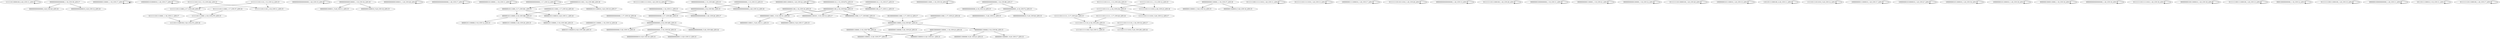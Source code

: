 digraph G {
    "1111110110000100_4-20_COV:11_LEN:16" -> "1111110110000100_4-20_COV:11_LEN:16";
    "00000000000000000_1-18_COV:39_LEN:17" -> "0000000000000000_4-20_COV:20_LEN:16";
    "00000000000000000_1-18_COV:39_LEN:17" -> "0000000000000010_4-20_COV:14_LEN:16";
    "000000000001100001_1-19_COV:17_LEN:18" -> "000000000001100001_1-19_COV:17_LEN:18";
    "1000000001010000010_1-20_COV:17_LEN:19" -> "1000000001010000010_1-20_COV:17_LEN:19";
    "01111111011110001_1-18_COV:11_LEN:17" -> "1111101111000100_5-20_COV:272_LEN:16";
    "0000000000000000000_1-20_COV:15_LEN:19" -> "0000000000000000000_1-20_COV:15_LEN:19";
    "000000000000100001_1-19_COV:34_LEN:18" -> "000000001000011_5-20_COV:11_LEN:15";
    "000000000000100001_1-19_COV:34_LEN:18" -> "000000001000010_5-20_COV:18_LEN:15";
    "00000000000001000011_1-20_COV:26_LEN:20" -> "00000000000001000011_1-20_COV:26_LEN:20";
    "0000000000000000000_1-20_COV:17_LEN:19" -> "0000000000000000000_1-20_COV:17_LEN:19";
    "0000000000101100001_1-19_COV:11_LEN:19" -> "0000000000101100001_1-19_COV:11_LEN:19";
    "0000000000000000_1-17_COV:12_LEN:16" -> "0000000000000000_1-17_COV:12_LEN:16";
    "000000010111000_3-17_COV:361_LEN:15" -> "000000101110000_4-18_COV:366_LEN:15";
    "000000010111000_3-17_COV:361_LEN:15" -> "0000001011100010_4-20_COV:11_LEN:16";
    "01111111100111111010_1-20_COV:14_LEN:20" -> "01111111100111111010_1-20_COV:14_LEN:20";
    "000000000000000_4-18_COV:495_LEN:15" -> "000000000000000_5-20_COV:15_LEN:15";
    "000000000000000_4-18_COV:495_LEN:15" -> "000000000000001_5-19_COV:30_LEN:15";
    "000000000000000_4-18_COV:495_LEN:15" -> "0000000000000000_5-20_COV:448_LEN:16";
    "00000000100011000010_1-20_COV:22_LEN:20" -> "00000000100011000010_1-20_COV:22_LEN:20";
    "0000000000011000_1-17_COV:23_LEN:16" -> "000000000110000_4-18_COV:927_LEN:15";
    "000000000000110001_1-19_COV:16_LEN:18" -> "000000000000110001_1-19_COV:16_LEN:18";
    "0000000000110001_3-19_COV:31_LEN:16" -> "000000001100011_5-20_COV:11_LEN:15";
    "0000000000110001_3-19_COV:31_LEN:16" -> "000000001100010_5-20_COV:17_LEN:15";
    "00000000000000000_1-18_COV:88_LEN:17" -> "000000000000000_4-19_COV:14_LEN:15";
    "00000000000000000_1-18_COV:88_LEN:17" -> "000000000000001_4-19_COV:72_LEN:15";
    "000000000000000_1-15_COV:483_LEN:15" -> "000000000000000_2-16_COV:501_LEN:15";
    "000000000000000_1-15_COV:483_LEN:15" -> "000000000000000000_2-20_COV:14_LEN:18";
    "111111011110001_4-18_COV:270_LEN:15" -> "1111101111000100_5-20_COV:272_LEN:16";
    "111111101111111_3-17_COV:223_LEN:15" -> "111111011111110_4-18_COV:255_LEN:15";
    "011111111011111_1-15_COV:234_LEN:15" -> "111111110111111010_2-20_COV:23_LEN:18";
    "011111111011111_1-15_COV:234_LEN:15" -> "111111110111111_2-16_COV:232_LEN:15";
    "000000000001100001_1-19_COV:37_LEN:18" -> "000000011000011_5-20_COV:14_LEN:15";
    "000000000001100001_1-19_COV:37_LEN:18" -> "000000011000010_5-20_COV:16_LEN:15";
    "000000001100000_5-19_COV:94_LEN:15" -> "000000011000000_6-20_COV:23_LEN:15";
    "000000001100000_5-19_COV:94_LEN:15" -> "000000011000001_6-20_COV:17_LEN:15";
    "000000000000110_1-15_COV:874_LEN:15" -> "000000000001100_2-17_COV:11_LEN:15";
    "000000000000110_1-15_COV:874_LEN:15" -> "000000000001100_2-16_COV:922_LEN:15";
    "01111111001111111010_1-20_COV:11_LEN:20" -> "01111111001111111010_1-20_COV:11_LEN:20";
    "111111111011111_1-15_COV:12_LEN:15" -> "111111110111111010_2-20_COV:23_LEN:18";
    "111111111011111_1-15_COV:12_LEN:15" -> "111111110111111_2-16_COV:232_LEN:15";
    "0111111110111111010_1-20_COV:13_LEN:19" -> "0111111110111111010_1-20_COV:13_LEN:19";
    "1000000001111000010_1-20_COV:17_LEN:19" -> "1000000001111000010_1-20_COV:17_LEN:19";
    "0111111110110111010_1-20_COV:26_LEN:19" -> "0111111110110111010_1-20_COV:26_LEN:19";
    "0000000000000000_1-17_COV:16_LEN:16" -> "000000000000000_4-18_COV:495_LEN:15";
    "0000000000000000000_1-20_COV:13_LEN:19" -> "0000000000000000000_1-20_COV:13_LEN:19";
    "000000101110000_4-18_COV:366_LEN:15" -> "000001011100000_5-19_COV:12_LEN:15";
    "000000101110000_4-18_COV:366_LEN:15" -> "000001011100000_5-20_COV:20_LEN:15";
    "000000101110000_4-18_COV:366_LEN:15" -> "000001011100001_5-19_COV:340_LEN:15";
    "000000000001100_1-16_COV:18_LEN:15" -> "0000000000110001_3-19_COV:31_LEN:16";
    "000000000001100_1-16_COV:18_LEN:15" -> "000000000011000_3-17_COV:903_LEN:15";
    "000000000001100_1-16_COV:18_LEN:15" -> "00000000001100101_3-19_COV:14_LEN:17";
    "0111111110111000100_1-20_COV:20_LEN:19" -> "0111111110111000100_1-20_COV:20_LEN:19";
    "1111111101111000_2-17_COV:239_LEN:16" -> "111111011110001_4-18_COV:270_LEN:15";
    "0000000010000000000_1-19_COV:11_LEN:19" -> "0000000010000000000_1-19_COV:11_LEN:19";
    "000000000110000_4-18_COV:927_LEN:15" -> "000000001100000_5-19_COV:94_LEN:15";
    "000000000110000_4-18_COV:927_LEN:15" -> "000000001100000_5-20_COV:20_LEN:15";
    "000000000110000_4-18_COV:927_LEN:15" -> "000000001100001_5-19_COV:795_LEN:15";
    "000000000001100001_1-19_COV:21_LEN:18" -> "000000000001100001_1-19_COV:21_LEN:18";
    "01111111011111110_1-18_COV:16_LEN:17" -> "111110111111100_5-20_COV:11_LEN:15";
    "01111111011111110_1-18_COV:16_LEN:17" -> "1111101111111010_5-20_COV:250_LEN:16";
    "000000000001100001_1-19_COV:17_LEN:18" -> "000000000001100001_1-19_COV:17_LEN:18";
    "1000000001011100_1-16_COV:360_LEN:16" -> "000000010111000_3-17_COV:361_LEN:15";
    "1000000001011100_1-16_COV:360_LEN:16" -> "00000001011100010_3-20_COV:19_LEN:17";
    "0111111101111000_1-17_COV:37_LEN:16" -> "111111011110001_4-18_COV:270_LEN:15";
    "000000000000100000_1-18_COV:12_LEN:18" -> "000000000000100000_1-18_COV:12_LEN:18";
    "0111111110110000100_1-20_COV:20_LEN:19" -> "0111111110110000100_1-20_COV:20_LEN:19";
    "0111111101111111_1-17_COV:26_LEN:16" -> "111111011111110_4-18_COV:255_LEN:15";
    "100000000000110_1-15_COV:37_LEN:15" -> "000000000001100_2-17_COV:11_LEN:15";
    "100000000000110_1-15_COV:37_LEN:15" -> "000000000001100_2-16_COV:922_LEN:15";
    "1000000001011100010_1-20_COV:15_LEN:19" -> "1000000001011100010_1-20_COV:15_LEN:19";
    "1101101111000100_4-20_COV:11_LEN:16" -> "1101101111000100_4-20_COV:11_LEN:16";
    "1111101111011010_5-20_COV:12_LEN:16" -> "1111101111011010_5-20_COV:12_LEN:16";
    "000000000000000_2-16_COV:501_LEN:15" -> "00000000000000000_3-20_COV:26_LEN:17";
    "000000000000000_2-16_COV:501_LEN:15" -> "000000000000000_3-17_COV:483_LEN:15";
    "000000000011000_3-17_COV:903_LEN:15" -> "000000000110000_4-18_COV:927_LEN:15";
    "1000000000111000010_1-20_COV:17_LEN:19" -> "1000000000111000010_1-20_COV:17_LEN:19";
    "1000000001010000010_1-20_COV:27_LEN:19" -> "1000000001010000010_1-20_COV:27_LEN:19";
    "1000000001011000010_1-20_COV:34_LEN:19" -> "1000000001011000010_1-20_COV:34_LEN:19";
    "000000000000001_5-19_COV:30_LEN:15" -> "000000000000010_6-20_COV:16_LEN:15";
    "000000000000001_5-19_COV:30_LEN:15" -> "000000000000011_6-20_COV:13_LEN:15";
    "1000000001011000010_1-20_COV:18_LEN:19" -> "1000000001011000010_1-20_COV:18_LEN:19";
    "111111110111111_2-16_COV:232_LEN:15" -> "11111110111111010_3-20_COV:12_LEN:17";
    "111111110111111_2-16_COV:232_LEN:15" -> "111111101111111_3-17_COV:223_LEN:15";
    "000000010000110000_1-18_COV:16_LEN:18" -> "000000010000110000_1-18_COV:16_LEN:18";
    "1000000010111000_1-17_COV:16_LEN:16" -> "000000101110000_4-18_COV:366_LEN:15";
    "1000000010111000_1-17_COV:16_LEN:16" -> "0000001011100010_4-20_COV:11_LEN:16";
    "100000001011100001_1-19_COV:14_LEN:18" -> "000010111000010_6-20_COV:349_LEN:15";
    "0000000000000000000_1-20_COV:16_LEN:19" -> "0000000000000000000_1-20_COV:16_LEN:19";
    "000001011100001_5-19_COV:340_LEN:15" -> "000010111000010_6-20_COV:349_LEN:15";
    "000000000000000_1-16_COV:11_LEN:15" -> "00000000000000000_3-20_COV:26_LEN:17";
    "000000000000000_1-16_COV:11_LEN:15" -> "000000000000000_3-17_COV:483_LEN:15";
    "0000100000001100001_1-19_COV:23_LEN:19" -> "000000011000011_6-20_COV:377_LEN:15";
    "0000100000001100001_1-19_COV:23_LEN:19" -> "000000011000010_6-20_COV:411_LEN:15";
    "111111011111110_4-18_COV:255_LEN:15" -> "111110111111100_5-20_COV:11_LEN:15";
    "111111011111110_4-18_COV:255_LEN:15" -> "1111101111111010_5-20_COV:250_LEN:16";
    "000000000001100_2-16_COV:922_LEN:15" -> "0000000000110001_3-19_COV:31_LEN:16";
    "000000000001100_2-16_COV:922_LEN:15" -> "000000000011000_3-17_COV:903_LEN:15";
    "000000000001100_2-16_COV:922_LEN:15" -> "00000000001100101_3-19_COV:14_LEN:17";
    "0111111110111111010_1-20_COV:16_LEN:19" -> "0111111110111111010_1-20_COV:16_LEN:19";
    "00000000010011000010_1-20_COV:18_LEN:20" -> "00000000010011000010_1-20_COV:18_LEN:20";
    "011111111011110_1-15_COV:242_LEN:15" -> "111111110111101_2-16_COV:11_LEN:15";
    "011111111011110_1-15_COV:242_LEN:15" -> "1111111101111000_2-17_COV:239_LEN:16";
    "000000001100001_5-19_COV:795_LEN:15" -> "000000011000011_6-20_COV:377_LEN:15";
    "000000001100001_5-19_COV:795_LEN:15" -> "000000011000010_6-20_COV:411_LEN:15";
    "00100000000011000_1-17_COV:14_LEN:17" -> "000000000110000_4-18_COV:927_LEN:15";
    "01111111001111000100_1-20_COV:13_LEN:20" -> "01111111001111000100_1-20_COV:13_LEN:20";
    "0000100000000000_1-16_COV:12_LEN:16" -> "0000100000000000_1-16_COV:12_LEN:16";
    "01111111100111000100_1-20_COV:15_LEN:20" -> "01111111100111000100_1-20_COV:15_LEN:20";
    "111111111011110_1-15_COV:12_LEN:15" -> "111111110111101_2-16_COV:11_LEN:15";
    "111111111011110_1-15_COV:12_LEN:15" -> "1111111101111000_2-17_COV:239_LEN:16";
    "00000001000000000000_1-20_COV:11_LEN:20" -> "00000001000000000000_1-20_COV:11_LEN:20";
    "000000000000000_3-17_COV:483_LEN:15" -> "000000000000000_4-18_COV:495_LEN:15";
    "101110111100010_5-19_COV:11_LEN:15" -> "101110111100010_5-19_COV:11_LEN:15";
    "100000000000000_1-15_COV:15_LEN:15" -> "000000000000000_2-16_COV:501_LEN:15";
    "100000000000000_1-15_COV:15_LEN:15" -> "000000000000000000_2-20_COV:14_LEN:18";
    "000000000000001_4-19_COV:72_LEN:15" -> "000000000000011_5-20_COV:31_LEN:15";
    "000000000000001_4-19_COV:72_LEN:15" -> "000000000000010_5-20_COV:40_LEN:15";
    "0111111110111000100_1-20_COV:17_LEN:19" -> "0111111110111000100_1-20_COV:17_LEN:19";
}
